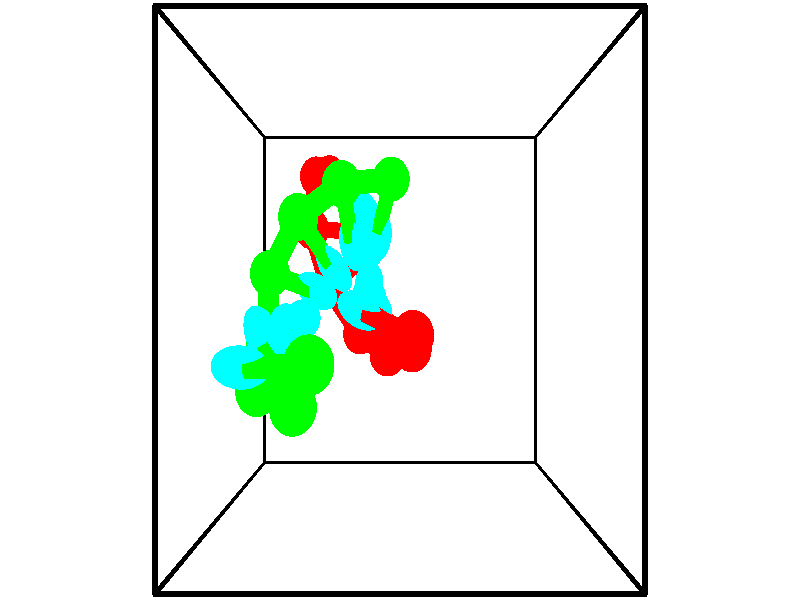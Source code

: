 // switches for output
#declare DRAW_BASES = 1; // possible values are 0, 1; only relevant for DNA ribbons
#declare DRAW_BASES_TYPE = 3; // possible values are 1, 2, 3; only relevant for DNA ribbons
#declare DRAW_FOG = 0; // set to 1 to enable fog

#include "colors.inc"

#include "transforms.inc"
background { rgb <1, 1, 1>}

#default {
   normal{
       ripples 0.25
       frequency 0.20
       turbulence 0.2
       lambda 5
   }
	finish {
		phong 0.1
		phong_size 40.
	}
}

// original window dimensions: 1024x640


// camera settings

camera {
	sky <-0, 1, 0>
	up <-0, 1, 0>
	right 1.6 * <1, 0, 0>
	location <2.5, 2.5, 11.1562>
	look_at <2.5, 2.5, 2.5>
	direction <0, 0, -8.6562>
	angle 67.0682
}


# declare cpy_camera_pos = <2.5, 2.5, 11.1562>;
# if (DRAW_FOG = 1)
fog {
	fog_type 2
	up vnormalize(cpy_camera_pos)
	color rgbt<1,1,1,0.3>
	distance 1e-5
	fog_alt 3e-3
	fog_offset 4
}
# end


// LIGHTS

# declare lum = 6;
global_settings {
	ambient_light rgb lum * <0.05, 0.05, 0.05>
	max_trace_level 15
}# declare cpy_direct_light_amount = 0.25;
light_source
{	1000 * <-1, -1, 1>,
	rgb lum * cpy_direct_light_amount
	parallel
}

light_source
{	1000 * <1, 1, -1>,
	rgb lum * cpy_direct_light_amount
	parallel
}

// strand 0

// nucleotide -1

// particle -1
sphere {
	<1.351972, 4.219424, 1.282512> 0.250000
	pigment { color rgbt <1,0,0,0> }
	no_shadow
}
cylinder {
	<1.661888, 3.966881, 1.295715>,  <1.847838, 3.815355, 1.303637>, 0.100000
	pigment { color rgbt <1,0,0,0> }
	no_shadow
}
cylinder {
	<1.661888, 3.966881, 1.295715>,  <1.351972, 4.219424, 1.282512>, 0.100000
	pigment { color rgbt <1,0,0,0> }
	no_shadow
}

// particle -1
sphere {
	<1.661888, 3.966881, 1.295715> 0.100000
	pigment { color rgbt <1,0,0,0> }
	no_shadow
}
sphere {
	0, 1
	scale<0.080000,0.200000,0.300000>
	matrix <0.108476, 0.184192, 0.976886,
		-0.622844, -0.753300, 0.211197,
		0.774789, -0.631357, 0.033008,
		1.894325, 3.777473, 1.305618>
	pigment { color rgbt <0,1,1,0> }
	no_shadow
}
cylinder {
	<1.244714, 4.050585, 2.046488>,  <1.351972, 4.219424, 1.282512>, 0.130000
	pigment { color rgbt <1,0,0,0> }
	no_shadow
}

// nucleotide -1

// particle -1
sphere {
	<1.244714, 4.050585, 2.046488> 0.250000
	pigment { color rgbt <1,0,0,0> }
	no_shadow
}
cylinder {
	<1.546692, 3.854095, 1.872704>,  <1.727879, 3.736202, 1.768433>, 0.100000
	pigment { color rgbt <1,0,0,0> }
	no_shadow
}
cylinder {
	<1.546692, 3.854095, 1.872704>,  <1.244714, 4.050585, 2.046488>, 0.100000
	pigment { color rgbt <1,0,0,0> }
	no_shadow
}

// particle -1
sphere {
	<1.546692, 3.854095, 1.872704> 0.100000
	pigment { color rgbt <1,0,0,0> }
	no_shadow
}
sphere {
	0, 1
	scale<0.080000,0.200000,0.300000>
	matrix <0.304325, -0.324420, 0.895621,
		-0.580899, -0.808362, -0.095428,
		0.754946, -0.491225, -0.434460,
		1.773176, 3.706728, 1.742365>
	pigment { color rgbt <0,1,1,0> }
	no_shadow
}
cylinder {
	<1.211483, 3.365011, 2.331498>,  <1.244714, 4.050585, 2.046488>, 0.130000
	pigment { color rgbt <1,0,0,0> }
	no_shadow
}

// nucleotide -1

// particle -1
sphere {
	<1.211483, 3.365011, 2.331498> 0.250000
	pigment { color rgbt <1,0,0,0> }
	no_shadow
}
cylinder {
	<1.583023, 3.359100, 2.183434>,  <1.805947, 3.355554, 2.094595>, 0.100000
	pigment { color rgbt <1,0,0,0> }
	no_shadow
}
cylinder {
	<1.583023, 3.359100, 2.183434>,  <1.211483, 3.365011, 2.331498>, 0.100000
	pigment { color rgbt <1,0,0,0> }
	no_shadow
}

// particle -1
sphere {
	<1.583023, 3.359100, 2.183434> 0.100000
	pigment { color rgbt <1,0,0,0> }
	no_shadow
}
sphere {
	0, 1
	scale<0.080000,0.200000,0.300000>
	matrix <0.295951, -0.571407, 0.765445,
		-0.222824, -0.820534, -0.526378,
		0.928850, -0.014778, -0.370161,
		1.861678, 3.354667, 2.072385>
	pigment { color rgbt <0,1,1,0> }
	no_shadow
}
cylinder {
	<1.437962, 2.659626, 2.132598>,  <1.211483, 3.365011, 2.331498>, 0.130000
	pigment { color rgbt <1,0,0,0> }
	no_shadow
}

// nucleotide -1

// particle -1
sphere {
	<1.437962, 2.659626, 2.132598> 0.250000
	pigment { color rgbt <1,0,0,0> }
	no_shadow
}
cylinder {
	<1.761810, 2.868225, 2.240341>,  <1.956119, 2.993385, 2.304987>, 0.100000
	pigment { color rgbt <1,0,0,0> }
	no_shadow
}
cylinder {
	<1.761810, 2.868225, 2.240341>,  <1.437962, 2.659626, 2.132598>, 0.100000
	pigment { color rgbt <1,0,0,0> }
	no_shadow
}

// particle -1
sphere {
	<1.761810, 2.868225, 2.240341> 0.100000
	pigment { color rgbt <1,0,0,0> }
	no_shadow
}
sphere {
	0, 1
	scale<0.080000,0.200000,0.300000>
	matrix <0.123113, -0.599579, 0.790790,
		0.573897, -0.607078, -0.549635,
		0.809620, 0.521499, 0.269357,
		2.004697, 3.024675, 2.321148>
	pigment { color rgbt <0,1,1,0> }
	no_shadow
}
cylinder {
	<1.917004, 2.083780, 2.292812>,  <1.437962, 2.659626, 2.132598>, 0.130000
	pigment { color rgbt <1,0,0,0> }
	no_shadow
}

// nucleotide -1

// particle -1
sphere {
	<1.917004, 2.083780, 2.292812> 0.250000
	pigment { color rgbt <1,0,0,0> }
	no_shadow
}
cylinder {
	<1.998558, 2.422424, 2.489456>,  <2.047490, 2.625611, 2.607443>, 0.100000
	pigment { color rgbt <1,0,0,0> }
	no_shadow
}
cylinder {
	<1.998558, 2.422424, 2.489456>,  <1.917004, 2.083780, 2.292812>, 0.100000
	pigment { color rgbt <1,0,0,0> }
	no_shadow
}

// particle -1
sphere {
	<1.998558, 2.422424, 2.489456> 0.100000
	pigment { color rgbt <1,0,0,0> }
	no_shadow
}
sphere {
	0, 1
	scale<0.080000,0.200000,0.300000>
	matrix <-0.038487, -0.494838, 0.868133,
		0.978238, -0.195920, -0.068306,
		0.203885, 0.846611, 0.491610,
		2.059724, 2.676408, 2.636939>
	pigment { color rgbt <0,1,1,0> }
	no_shadow
}
cylinder {
	<2.328914, 1.870118, 2.809497>,  <1.917004, 2.083780, 2.292812>, 0.130000
	pigment { color rgbt <1,0,0,0> }
	no_shadow
}

// nucleotide -1

// particle -1
sphere {
	<2.328914, 1.870118, 2.809497> 0.250000
	pigment { color rgbt <1,0,0,0> }
	no_shadow
}
cylinder {
	<2.210503, 2.234825, 2.923370>,  <2.139456, 2.453650, 2.991694>, 0.100000
	pigment { color rgbt <1,0,0,0> }
	no_shadow
}
cylinder {
	<2.210503, 2.234825, 2.923370>,  <2.328914, 1.870118, 2.809497>, 0.100000
	pigment { color rgbt <1,0,0,0> }
	no_shadow
}

// particle -1
sphere {
	<2.210503, 2.234825, 2.923370> 0.100000
	pigment { color rgbt <1,0,0,0> }
	no_shadow
}
sphere {
	0, 1
	scale<0.080000,0.200000,0.300000>
	matrix <0.003676, -0.296952, 0.954885,
		0.955172, 0.283720, 0.084555,
		-0.296029, 0.911769, 0.284683,
		2.121694, 2.508356, 3.008775>
	pigment { color rgbt <0,1,1,0> }
	no_shadow
}
cylinder {
	<2.656122, 1.975935, 3.400887>,  <2.328914, 1.870118, 2.809497>, 0.130000
	pigment { color rgbt <1,0,0,0> }
	no_shadow
}

// nucleotide -1

// particle -1
sphere {
	<2.656122, 1.975935, 3.400887> 0.250000
	pigment { color rgbt <1,0,0,0> }
	no_shadow
}
cylinder {
	<2.365288, 2.248840, 3.431511>,  <2.190787, 2.412584, 3.449885>, 0.100000
	pigment { color rgbt <1,0,0,0> }
	no_shadow
}
cylinder {
	<2.365288, 2.248840, 3.431511>,  <2.656122, 1.975935, 3.400887>, 0.100000
	pigment { color rgbt <1,0,0,0> }
	no_shadow
}

// particle -1
sphere {
	<2.365288, 2.248840, 3.431511> 0.100000
	pigment { color rgbt <1,0,0,0> }
	no_shadow
}
sphere {
	0, 1
	scale<0.080000,0.200000,0.300000>
	matrix <-0.142918, -0.259483, 0.955114,
		0.671506, 0.683508, 0.286175,
		-0.727086, 0.682264, 0.076558,
		2.147162, 2.453520, 3.454479>
	pigment { color rgbt <0,1,1,0> }
	no_shadow
}
cylinder {
	<2.652013, 2.152753, 4.050383>,  <2.656122, 1.975935, 3.400887>, 0.130000
	pigment { color rgbt <1,0,0,0> }
	no_shadow
}

// nucleotide -1

// particle -1
sphere {
	<2.652013, 2.152753, 4.050383> 0.250000
	pigment { color rgbt <1,0,0,0> }
	no_shadow
}
cylinder {
	<2.288460, 2.290359, 3.956078>,  <2.070328, 2.372924, 3.899495>, 0.100000
	pigment { color rgbt <1,0,0,0> }
	no_shadow
}
cylinder {
	<2.288460, 2.290359, 3.956078>,  <2.652013, 2.152753, 4.050383>, 0.100000
	pigment { color rgbt <1,0,0,0> }
	no_shadow
}

// particle -1
sphere {
	<2.288460, 2.290359, 3.956078> 0.100000
	pigment { color rgbt <1,0,0,0> }
	no_shadow
}
sphere {
	0, 1
	scale<0.080000,0.200000,0.300000>
	matrix <-0.364066, -0.378710, 0.850902,
		0.203440, 0.859204, 0.469448,
		-0.908883, 0.344017, -0.235762,
		2.015795, 2.393565, 3.885349>
	pigment { color rgbt <0,1,1,0> }
	no_shadow
}
// strand 1

// nucleotide -1

// particle -1
sphere {
	<1.607672, 1.969673, 5.254762> 0.250000
	pigment { color rgbt <0,1,0,0> }
	no_shadow
}
cylinder {
	<1.210751, 1.953018, 5.208115>,  <0.972598, 1.943025, 5.180126>, 0.100000
	pigment { color rgbt <0,1,0,0> }
	no_shadow
}
cylinder {
	<1.210751, 1.953018, 5.208115>,  <1.607672, 1.969673, 5.254762>, 0.100000
	pigment { color rgbt <0,1,0,0> }
	no_shadow
}

// particle -1
sphere {
	<1.210751, 1.953018, 5.208115> 0.100000
	pigment { color rgbt <0,1,0,0> }
	no_shadow
}
sphere {
	0, 1
	scale<0.080000,0.200000,0.300000>
	matrix <0.093097, 0.370119, -0.924308,
		0.081648, -0.928051, -0.363394,
		-0.992303, -0.041637, -0.116619,
		0.913059, 1.940527, 5.173129>
	pigment { color rgbt <0,1,1,0> }
	no_shadow
}
cylinder {
	<1.366344, 1.545511, 4.753001>,  <1.607672, 1.969673, 5.254762>, 0.130000
	pigment { color rgbt <0,1,0,0> }
	no_shadow
}

// nucleotide -1

// particle -1
sphere {
	<1.366344, 1.545511, 4.753001> 0.250000
	pigment { color rgbt <0,1,0,0> }
	no_shadow
}
cylinder {
	<1.185024, 1.902054, 4.753853>,  <1.076233, 2.115979, 4.754364>, 0.100000
	pigment { color rgbt <0,1,0,0> }
	no_shadow
}
cylinder {
	<1.185024, 1.902054, 4.753853>,  <1.366344, 1.545511, 4.753001>, 0.100000
	pigment { color rgbt <0,1,0,0> }
	no_shadow
}

// particle -1
sphere {
	<1.185024, 1.902054, 4.753853> 0.100000
	pigment { color rgbt <0,1,0,0> }
	no_shadow
}
sphere {
	0, 1
	scale<0.080000,0.200000,0.300000>
	matrix <0.276010, 0.142635, -0.950512,
		-0.847549, -0.430278, -0.310679,
		-0.453298, 0.891356, 0.002129,
		1.049035, 2.169461, 4.754491>
	pigment { color rgbt <0,1,1,0> }
	no_shadow
}
cylinder {
	<0.840200, 1.617605, 4.130581>,  <1.366344, 1.545511, 4.753001>, 0.130000
	pigment { color rgbt <0,1,0,0> }
	no_shadow
}

// nucleotide -1

// particle -1
sphere {
	<0.840200, 1.617605, 4.130581> 0.250000
	pigment { color rgbt <0,1,0,0> }
	no_shadow
}
cylinder {
	<1.024956, 1.949265, 4.256546>,  <1.135809, 2.148260, 4.332125>, 0.100000
	pigment { color rgbt <0,1,0,0> }
	no_shadow
}
cylinder {
	<1.024956, 1.949265, 4.256546>,  <0.840200, 1.617605, 4.130581>, 0.100000
	pigment { color rgbt <0,1,0,0> }
	no_shadow
}

// particle -1
sphere {
	<1.024956, 1.949265, 4.256546> 0.100000
	pigment { color rgbt <0,1,0,0> }
	no_shadow
}
sphere {
	0, 1
	scale<0.080000,0.200000,0.300000>
	matrix <0.342096, 0.161038, -0.925763,
		-0.818309, 0.535330, -0.209267,
		0.461888, 0.829150, 0.314913,
		1.163522, 2.198009, 4.351020>
	pigment { color rgbt <0,1,1,0> }
	no_shadow
}
cylinder {
	<0.813876, 2.060207, 3.560724>,  <0.840200, 1.617605, 4.130581>, 0.130000
	pigment { color rgbt <0,1,0,0> }
	no_shadow
}

// nucleotide -1

// particle -1
sphere {
	<0.813876, 2.060207, 3.560724> 0.250000
	pigment { color rgbt <0,1,0,0> }
	no_shadow
}
cylinder {
	<1.107849, 2.198288, 3.794205>,  <1.284233, 2.281137, 3.934293>, 0.100000
	pigment { color rgbt <0,1,0,0> }
	no_shadow
}
cylinder {
	<1.107849, 2.198288, 3.794205>,  <0.813876, 2.060207, 3.560724>, 0.100000
	pigment { color rgbt <0,1,0,0> }
	no_shadow
}

// particle -1
sphere {
	<1.107849, 2.198288, 3.794205> 0.100000
	pigment { color rgbt <0,1,0,0> }
	no_shadow
}
sphere {
	0, 1
	scale<0.080000,0.200000,0.300000>
	matrix <0.473820, 0.354385, -0.806168,
		-0.485147, 0.869049, 0.096885,
		0.734934, 0.345203, 0.583701,
		1.328329, 2.301849, 3.969315>
	pigment { color rgbt <0,1,1,0> }
	no_shadow
}
cylinder {
	<0.841224, 2.781731, 3.451412>,  <0.813876, 2.060207, 3.560724>, 0.130000
	pigment { color rgbt <0,1,0,0> }
	no_shadow
}

// nucleotide -1

// particle -1
sphere {
	<0.841224, 2.781731, 3.451412> 0.250000
	pigment { color rgbt <0,1,0,0> }
	no_shadow
}
cylinder {
	<1.197964, 2.673889, 3.596695>,  <1.412007, 2.609184, 3.683865>, 0.100000
	pigment { color rgbt <0,1,0,0> }
	no_shadow
}
cylinder {
	<1.197964, 2.673889, 3.596695>,  <0.841224, 2.781731, 3.451412>, 0.100000
	pigment { color rgbt <0,1,0,0> }
	no_shadow
}

// particle -1
sphere {
	<1.197964, 2.673889, 3.596695> 0.100000
	pigment { color rgbt <0,1,0,0> }
	no_shadow
}
sphere {
	0, 1
	scale<0.080000,0.200000,0.300000>
	matrix <0.446877, 0.400800, -0.799788,
		0.070052, 0.875599, 0.477933,
		0.891849, -0.269604, 0.363208,
		1.465518, 2.593008, 3.705657>
	pigment { color rgbt <0,1,1,0> }
	no_shadow
}
cylinder {
	<1.220702, 3.371120, 3.557670>,  <0.841224, 2.781731, 3.451412>, 0.130000
	pigment { color rgbt <0,1,0,0> }
	no_shadow
}

// nucleotide -1

// particle -1
sphere {
	<1.220702, 3.371120, 3.557670> 0.250000
	pigment { color rgbt <0,1,0,0> }
	no_shadow
}
cylinder {
	<1.469673, 3.065277, 3.490784>,  <1.619056, 2.881771, 3.450652>, 0.100000
	pigment { color rgbt <0,1,0,0> }
	no_shadow
}
cylinder {
	<1.469673, 3.065277, 3.490784>,  <1.220702, 3.371120, 3.557670>, 0.100000
	pigment { color rgbt <0,1,0,0> }
	no_shadow
}

// particle -1
sphere {
	<1.469673, 3.065277, 3.490784> 0.100000
	pigment { color rgbt <0,1,0,0> }
	no_shadow
}
sphere {
	0, 1
	scale<0.080000,0.200000,0.300000>
	matrix <0.383928, 0.484446, -0.786073,
		0.682044, 0.425074, 0.595087,
		0.622427, -0.764607, -0.167215,
		1.656401, 2.835895, 3.440619>
	pigment { color rgbt <0,1,1,0> }
	no_shadow
}
cylinder {
	<1.751263, 3.737470, 3.436520>,  <1.220702, 3.371120, 3.557670>, 0.130000
	pigment { color rgbt <0,1,0,0> }
	no_shadow
}

// nucleotide -1

// particle -1
sphere {
	<1.751263, 3.737470, 3.436520> 0.250000
	pigment { color rgbt <0,1,0,0> }
	no_shadow
}
cylinder {
	<1.819313, 3.371155, 3.290977>,  <1.860143, 3.151366, 3.203652>, 0.100000
	pigment { color rgbt <0,1,0,0> }
	no_shadow
}
cylinder {
	<1.819313, 3.371155, 3.290977>,  <1.751263, 3.737470, 3.436520>, 0.100000
	pigment { color rgbt <0,1,0,0> }
	no_shadow
}

// particle -1
sphere {
	<1.819313, 3.371155, 3.290977> 0.100000
	pigment { color rgbt <0,1,0,0> }
	no_shadow
}
sphere {
	0, 1
	scale<0.080000,0.200000,0.300000>
	matrix <0.512889, 0.397574, -0.760842,
		0.841429, -0.057180, 0.537334,
		0.170125, -0.915787, -0.363857,
		1.870350, 3.096419, 3.181820>
	pigment { color rgbt <0,1,1,0> }
	no_shadow
}
cylinder {
	<2.380760, 3.866477, 2.967829>,  <1.751263, 3.737470, 3.436520>, 0.130000
	pigment { color rgbt <0,1,0,0> }
	no_shadow
}

// nucleotide -1

// particle -1
sphere {
	<2.380760, 3.866477, 2.967829> 0.250000
	pigment { color rgbt <0,1,0,0> }
	no_shadow
}
cylinder {
	<2.269176, 3.491074, 2.886459>,  <2.202226, 3.265831, 2.837638>, 0.100000
	pigment { color rgbt <0,1,0,0> }
	no_shadow
}
cylinder {
	<2.269176, 3.491074, 2.886459>,  <2.380760, 3.866477, 2.967829>, 0.100000
	pigment { color rgbt <0,1,0,0> }
	no_shadow
}

// particle -1
sphere {
	<2.269176, 3.491074, 2.886459> 0.100000
	pigment { color rgbt <0,1,0,0> }
	no_shadow
}
sphere {
	0, 1
	scale<0.080000,0.200000,0.300000>
	matrix <0.303524, 0.114802, -0.945882,
		0.911073, -0.325607, 0.252835,
		-0.278960, -0.938510, -0.203423,
		2.185489, 3.209521, 2.825433>
	pigment { color rgbt <0,1,1,0> }
	no_shadow
}
// box output
cylinder {
	<0.000000, 0.000000, 0.000000>,  <5.000000, 0.000000, 0.000000>, 0.025000
	pigment { color rgbt <0,0,0,0> }
	no_shadow
}
cylinder {
	<0.000000, 0.000000, 0.000000>,  <0.000000, 5.000000, 0.000000>, 0.025000
	pigment { color rgbt <0,0,0,0> }
	no_shadow
}
cylinder {
	<0.000000, 0.000000, 0.000000>,  <0.000000, 0.000000, 5.000000>, 0.025000
	pigment { color rgbt <0,0,0,0> }
	no_shadow
}
cylinder {
	<5.000000, 5.000000, 5.000000>,  <0.000000, 5.000000, 5.000000>, 0.025000
	pigment { color rgbt <0,0,0,0> }
	no_shadow
}
cylinder {
	<5.000000, 5.000000, 5.000000>,  <5.000000, 0.000000, 5.000000>, 0.025000
	pigment { color rgbt <0,0,0,0> }
	no_shadow
}
cylinder {
	<5.000000, 5.000000, 5.000000>,  <5.000000, 5.000000, 0.000000>, 0.025000
	pigment { color rgbt <0,0,0,0> }
	no_shadow
}
cylinder {
	<0.000000, 0.000000, 5.000000>,  <0.000000, 5.000000, 5.000000>, 0.025000
	pigment { color rgbt <0,0,0,0> }
	no_shadow
}
cylinder {
	<0.000000, 0.000000, 5.000000>,  <5.000000, 0.000000, 5.000000>, 0.025000
	pigment { color rgbt <0,0,0,0> }
	no_shadow
}
cylinder {
	<5.000000, 5.000000, 0.000000>,  <0.000000, 5.000000, 0.000000>, 0.025000
	pigment { color rgbt <0,0,0,0> }
	no_shadow
}
cylinder {
	<5.000000, 5.000000, 0.000000>,  <5.000000, 0.000000, 0.000000>, 0.025000
	pigment { color rgbt <0,0,0,0> }
	no_shadow
}
cylinder {
	<5.000000, 0.000000, 5.000000>,  <5.000000, 0.000000, 0.000000>, 0.025000
	pigment { color rgbt <0,0,0,0> }
	no_shadow
}
cylinder {
	<0.000000, 5.000000, 0.000000>,  <0.000000, 5.000000, 5.000000>, 0.025000
	pigment { color rgbt <0,0,0,0> }
	no_shadow
}
// end of box output
